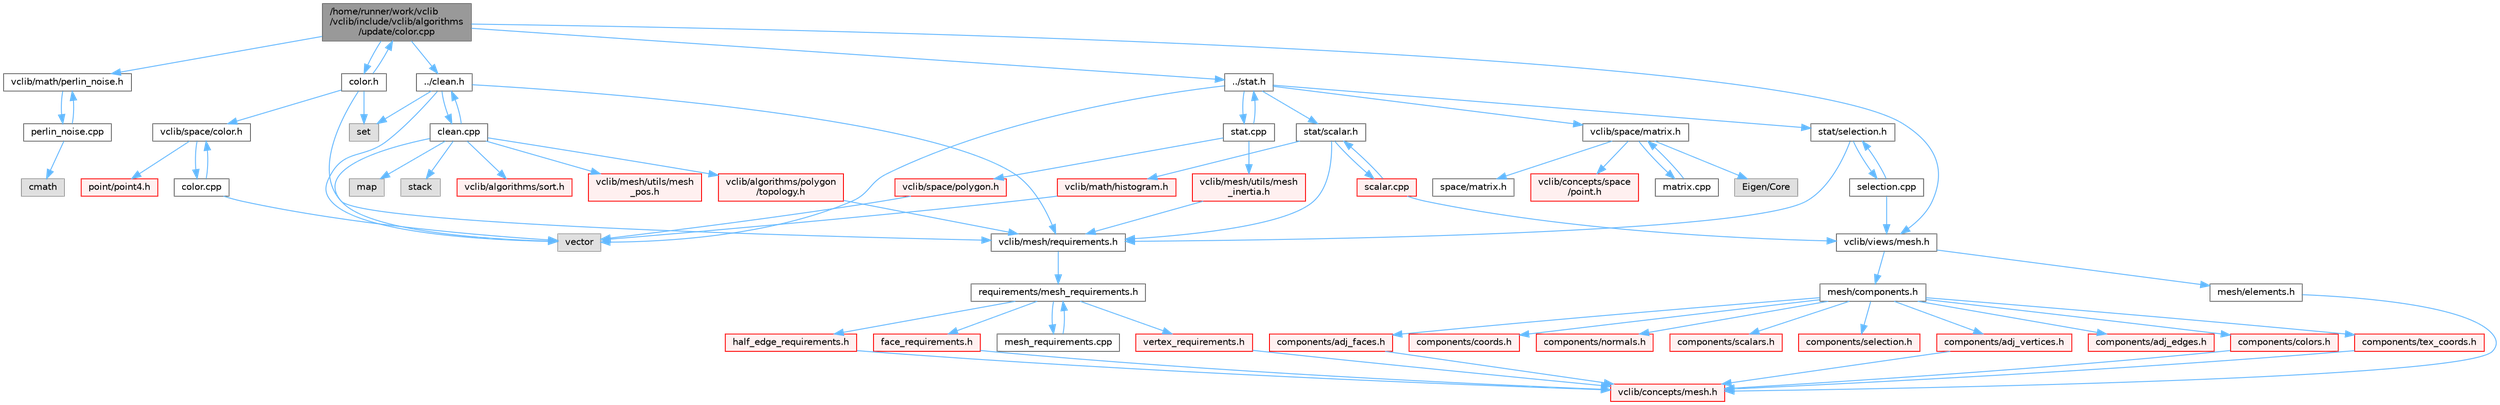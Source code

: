 digraph "/home/runner/work/vclib/vclib/include/vclib/algorithms/update/color.cpp"
{
 // LATEX_PDF_SIZE
  bgcolor="transparent";
  edge [fontname=Helvetica,fontsize=10,labelfontname=Helvetica,labelfontsize=10];
  node [fontname=Helvetica,fontsize=10,shape=box,height=0.2,width=0.4];
  Node1 [label="/home/runner/work/vclib\l/vclib/include/vclib/algorithms\l/update/color.cpp",height=0.2,width=0.4,color="gray40", fillcolor="grey60", style="filled", fontcolor="black",tooltip=" "];
  Node1 -> Node2 [color="steelblue1",style="solid"];
  Node2 [label="color.h",height=0.2,width=0.4,color="grey40", fillcolor="white", style="filled",URL="$algorithms_2update_2color_8h.html",tooltip=" "];
  Node2 -> Node3 [color="steelblue1",style="solid"];
  Node3 [label="set",height=0.2,width=0.4,color="grey60", fillcolor="#E0E0E0", style="filled",tooltip=" "];
  Node2 -> Node4 [color="steelblue1",style="solid"];
  Node4 [label="vclib/mesh/requirements.h",height=0.2,width=0.4,color="grey40", fillcolor="white", style="filled",URL="$requirements_8h.html",tooltip=" "];
  Node4 -> Node5 [color="steelblue1",style="solid"];
  Node5 [label="requirements/mesh_requirements.h",height=0.2,width=0.4,color="grey40", fillcolor="white", style="filled",URL="$mesh__requirements_8h.html",tooltip=" "];
  Node5 -> Node6 [color="steelblue1",style="solid"];
  Node6 [label="half_edge_requirements.h",height=0.2,width=0.4,color="red", fillcolor="#FFF0F0", style="filled",URL="$half__edge__requirements_8h.html",tooltip=" "];
  Node6 -> Node7 [color="steelblue1",style="solid"];
  Node7 [label="vclib/concepts/mesh.h",height=0.2,width=0.4,color="red", fillcolor="#FFF0F0", style="filled",URL="$concepts_2mesh_8h.html",tooltip=" "];
  Node5 -> Node155 [color="steelblue1",style="solid"];
  Node155 [label="face_requirements.h",height=0.2,width=0.4,color="red", fillcolor="#FFF0F0", style="filled",URL="$face__requirements_8h.html",tooltip=" "];
  Node155 -> Node7 [color="steelblue1",style="solid"];
  Node5 -> Node74 [color="steelblue1",style="solid"];
  Node74 [label="vertex_requirements.h",height=0.2,width=0.4,color="red", fillcolor="#FFF0F0", style="filled",URL="$vertex__requirements_8h.html",tooltip=" "];
  Node74 -> Node7 [color="steelblue1",style="solid"];
  Node5 -> Node180 [color="steelblue1",style="solid"];
  Node180 [label="mesh_requirements.cpp",height=0.2,width=0.4,color="grey40", fillcolor="white", style="filled",URL="$mesh__requirements_8cpp.html",tooltip=" "];
  Node180 -> Node5 [color="steelblue1",style="solid"];
  Node2 -> Node28 [color="steelblue1",style="solid"];
  Node28 [label="vclib/space/color.h",height=0.2,width=0.4,color="grey40", fillcolor="white", style="filled",URL="$space_2color_8h.html",tooltip=" "];
  Node28 -> Node29 [color="steelblue1",style="solid"];
  Node29 [label="point/point4.h",height=0.2,width=0.4,color="red", fillcolor="#FFF0F0", style="filled",URL="$point4_8h.html",tooltip=" "];
  Node28 -> Node43 [color="steelblue1",style="solid"];
  Node43 [label="color.cpp",height=0.2,width=0.4,color="grey40", fillcolor="white", style="filled",URL="$space_2color_8cpp.html",tooltip=" "];
  Node43 -> Node28 [color="steelblue1",style="solid"];
  Node43 -> Node10 [color="steelblue1",style="solid"];
  Node10 [label="vector",height=0.2,width=0.4,color="grey60", fillcolor="#E0E0E0", style="filled",tooltip=" "];
  Node2 -> Node1 [color="steelblue1",style="solid"];
  Node1 -> Node181 [color="steelblue1",style="solid"];
  Node181 [label="vclib/math/perlin_noise.h",height=0.2,width=0.4,color="grey40", fillcolor="white", style="filled",URL="$perlin__noise_8h.html",tooltip=" "];
  Node181 -> Node182 [color="steelblue1",style="solid"];
  Node182 [label="perlin_noise.cpp",height=0.2,width=0.4,color="grey40", fillcolor="white", style="filled",URL="$perlin__noise_8cpp.html",tooltip=" "];
  Node182 -> Node181 [color="steelblue1",style="solid"];
  Node182 -> Node38 [color="steelblue1",style="solid"];
  Node38 [label="cmath",height=0.2,width=0.4,color="grey60", fillcolor="#E0E0E0", style="filled",tooltip=" "];
  Node1 -> Node183 [color="steelblue1",style="solid"];
  Node183 [label="vclib/views/mesh.h",height=0.2,width=0.4,color="grey40", fillcolor="white", style="filled",URL="$views_2mesh_8h.html",tooltip=" "];
  Node183 -> Node184 [color="steelblue1",style="solid"];
  Node184 [label="mesh/components.h",height=0.2,width=0.4,color="grey40", fillcolor="white", style="filled",URL="$views_2mesh_2components_8h.html",tooltip=" "];
  Node184 -> Node185 [color="steelblue1",style="solid"];
  Node185 [label="components/adj_edges.h",height=0.2,width=0.4,color="red", fillcolor="#FFF0F0", style="filled",URL="$adj__edges_8h.html",tooltip=" "];
  Node184 -> Node203 [color="steelblue1",style="solid"];
  Node203 [label="components/adj_faces.h",height=0.2,width=0.4,color="red", fillcolor="#FFF0F0", style="filled",URL="$adj__faces_8h.html",tooltip=" "];
  Node203 -> Node7 [color="steelblue1",style="solid"];
  Node184 -> Node204 [color="steelblue1",style="solid"];
  Node204 [label="components/adj_vertices.h",height=0.2,width=0.4,color="red", fillcolor="#FFF0F0", style="filled",URL="$adj__vertices_8h.html",tooltip=" "];
  Node204 -> Node7 [color="steelblue1",style="solid"];
  Node184 -> Node205 [color="steelblue1",style="solid"];
  Node205 [label="components/colors.h",height=0.2,width=0.4,color="red", fillcolor="#FFF0F0", style="filled",URL="$colors_8h.html",tooltip=" "];
  Node205 -> Node7 [color="steelblue1",style="solid"];
  Node184 -> Node206 [color="steelblue1",style="solid"];
  Node206 [label="components/coords.h",height=0.2,width=0.4,color="red", fillcolor="#FFF0F0", style="filled",URL="$coords_8h.html",tooltip=" "];
  Node184 -> Node207 [color="steelblue1",style="solid"];
  Node207 [label="components/normals.h",height=0.2,width=0.4,color="red", fillcolor="#FFF0F0", style="filled",URL="$normals_8h.html",tooltip=" "];
  Node184 -> Node208 [color="steelblue1",style="solid"];
  Node208 [label="components/scalars.h",height=0.2,width=0.4,color="red", fillcolor="#FFF0F0", style="filled",URL="$scalars_8h.html",tooltip=" "];
  Node184 -> Node209 [color="steelblue1",style="solid"];
  Node209 [label="components/selection.h",height=0.2,width=0.4,color="red", fillcolor="#FFF0F0", style="filled",URL="$views_2mesh_2components_2selection_8h.html",tooltip=" "];
  Node184 -> Node210 [color="steelblue1",style="solid"];
  Node210 [label="components/tex_coords.h",height=0.2,width=0.4,color="red", fillcolor="#FFF0F0", style="filled",URL="$tex__coords_8h.html",tooltip=" "];
  Node210 -> Node7 [color="steelblue1",style="solid"];
  Node183 -> Node211 [color="steelblue1",style="solid"];
  Node211 [label="mesh/elements.h",height=0.2,width=0.4,color="grey40", fillcolor="white", style="filled",URL="$elements_8h.html",tooltip=" "];
  Node211 -> Node7 [color="steelblue1",style="solid"];
  Node1 -> Node212 [color="steelblue1",style="solid"];
  Node212 [label="../clean.h",height=0.2,width=0.4,color="grey40", fillcolor="white", style="filled",URL="$clean_8h.html",tooltip=" "];
  Node212 -> Node3 [color="steelblue1",style="solid"];
  Node212 -> Node10 [color="steelblue1",style="solid"];
  Node212 -> Node4 [color="steelblue1",style="solid"];
  Node212 -> Node213 [color="steelblue1",style="solid"];
  Node213 [label="clean.cpp",height=0.2,width=0.4,color="grey40", fillcolor="white", style="filled",URL="$clean_8cpp.html",tooltip=" "];
  Node213 -> Node212 [color="steelblue1",style="solid"];
  Node213 -> Node214 [color="steelblue1",style="solid"];
  Node214 [label="map",height=0.2,width=0.4,color="grey60", fillcolor="#E0E0E0", style="filled",tooltip=" "];
  Node213 -> Node215 [color="steelblue1",style="solid"];
  Node215 [label="stack",height=0.2,width=0.4,color="grey60", fillcolor="#E0E0E0", style="filled",tooltip=" "];
  Node213 -> Node10 [color="steelblue1",style="solid"];
  Node213 -> Node216 [color="steelblue1",style="solid"];
  Node216 [label="vclib/algorithms/polygon\l/topology.h",height=0.2,width=0.4,color="red", fillcolor="#FFF0F0", style="filled",URL="$polygon_2topology_8h.html",tooltip=" "];
  Node216 -> Node4 [color="steelblue1",style="solid"];
  Node213 -> Node233 [color="steelblue1",style="solid"];
  Node233 [label="vclib/algorithms/sort.h",height=0.2,width=0.4,color="red", fillcolor="#FFF0F0", style="filled",URL="$sort_8h.html",tooltip=" "];
  Node213 -> Node222 [color="steelblue1",style="solid"];
  Node222 [label="vclib/mesh/utils/mesh\l_pos.h",height=0.2,width=0.4,color="red", fillcolor="#FFF0F0", style="filled",URL="$mesh__pos_8h.html",tooltip=" "];
  Node1 -> Node239 [color="steelblue1",style="solid"];
  Node239 [label="../stat.h",height=0.2,width=0.4,color="grey40", fillcolor="white", style="filled",URL="$stat_8h.html",tooltip=" "];
  Node239 -> Node10 [color="steelblue1",style="solid"];
  Node239 -> Node240 [color="steelblue1",style="solid"];
  Node240 [label="vclib/space/matrix.h",height=0.2,width=0.4,color="grey40", fillcolor="white", style="filled",URL="$space_2matrix_8h.html",tooltip=" "];
  Node240 -> Node32 [color="steelblue1",style="solid"];
  Node32 [label="Eigen/Core",height=0.2,width=0.4,color="grey60", fillcolor="#E0E0E0", style="filled",tooltip=" "];
  Node240 -> Node197 [color="steelblue1",style="solid"];
  Node197 [label="space/matrix.h",height=0.2,width=0.4,color="grey40", fillcolor="white", style="filled",URL="$concepts_2space_2matrix_8h.html",tooltip=" "];
  Node240 -> Node34 [color="steelblue1",style="solid"];
  Node34 [label="vclib/concepts/space\l/point.h",height=0.2,width=0.4,color="red", fillcolor="#FFF0F0", style="filled",URL="$concepts_2space_2point_8h.html",tooltip=" "];
  Node240 -> Node241 [color="steelblue1",style="solid"];
  Node241 [label="matrix.cpp",height=0.2,width=0.4,color="grey40", fillcolor="white", style="filled",URL="$matrix_8cpp.html",tooltip=" "];
  Node241 -> Node240 [color="steelblue1",style="solid"];
  Node239 -> Node242 [color="steelblue1",style="solid"];
  Node242 [label="stat/scalar.h",height=0.2,width=0.4,color="grey40", fillcolor="white", style="filled",URL="$algorithms_2stat_2scalar_8h.html",tooltip=" "];
  Node242 -> Node243 [color="steelblue1",style="solid"];
  Node243 [label="vclib/math/histogram.h",height=0.2,width=0.4,color="red", fillcolor="#FFF0F0", style="filled",URL="$histogram_8h.html",tooltip=" "];
  Node243 -> Node10 [color="steelblue1",style="solid"];
  Node242 -> Node4 [color="steelblue1",style="solid"];
  Node242 -> Node245 [color="steelblue1",style="solid"];
  Node245 [label="scalar.cpp",height=0.2,width=0.4,color="red", fillcolor="#FFF0F0", style="filled",URL="$algorithms_2stat_2scalar_8cpp.html",tooltip=" "];
  Node245 -> Node242 [color="steelblue1",style="solid"];
  Node245 -> Node183 [color="steelblue1",style="solid"];
  Node239 -> Node246 [color="steelblue1",style="solid"];
  Node246 [label="stat/selection.h",height=0.2,width=0.4,color="grey40", fillcolor="white", style="filled",URL="$algorithms_2stat_2selection_8h.html",tooltip=" "];
  Node246 -> Node4 [color="steelblue1",style="solid"];
  Node246 -> Node247 [color="steelblue1",style="solid"];
  Node247 [label="selection.cpp",height=0.2,width=0.4,color="grey40", fillcolor="white", style="filled",URL="$stat_2selection_8cpp.html",tooltip=" "];
  Node247 -> Node246 [color="steelblue1",style="solid"];
  Node247 -> Node183 [color="steelblue1",style="solid"];
  Node239 -> Node248 [color="steelblue1",style="solid"];
  Node248 [label="stat.cpp",height=0.2,width=0.4,color="grey40", fillcolor="white", style="filled",URL="$stat_8cpp.html",tooltip=" "];
  Node248 -> Node239 [color="steelblue1",style="solid"];
  Node248 -> Node249 [color="steelblue1",style="solid"];
  Node249 [label="vclib/mesh/utils/mesh\l_inertia.h",height=0.2,width=0.4,color="red", fillcolor="#FFF0F0", style="filled",URL="$mesh__inertia_8h.html",tooltip=" "];
  Node249 -> Node4 [color="steelblue1",style="solid"];
  Node248 -> Node226 [color="steelblue1",style="solid"];
  Node226 [label="vclib/space/polygon.h",height=0.2,width=0.4,color="red", fillcolor="#FFF0F0", style="filled",URL="$space_2polygon_8h.html",tooltip=" "];
  Node226 -> Node10 [color="steelblue1",style="solid"];
}
